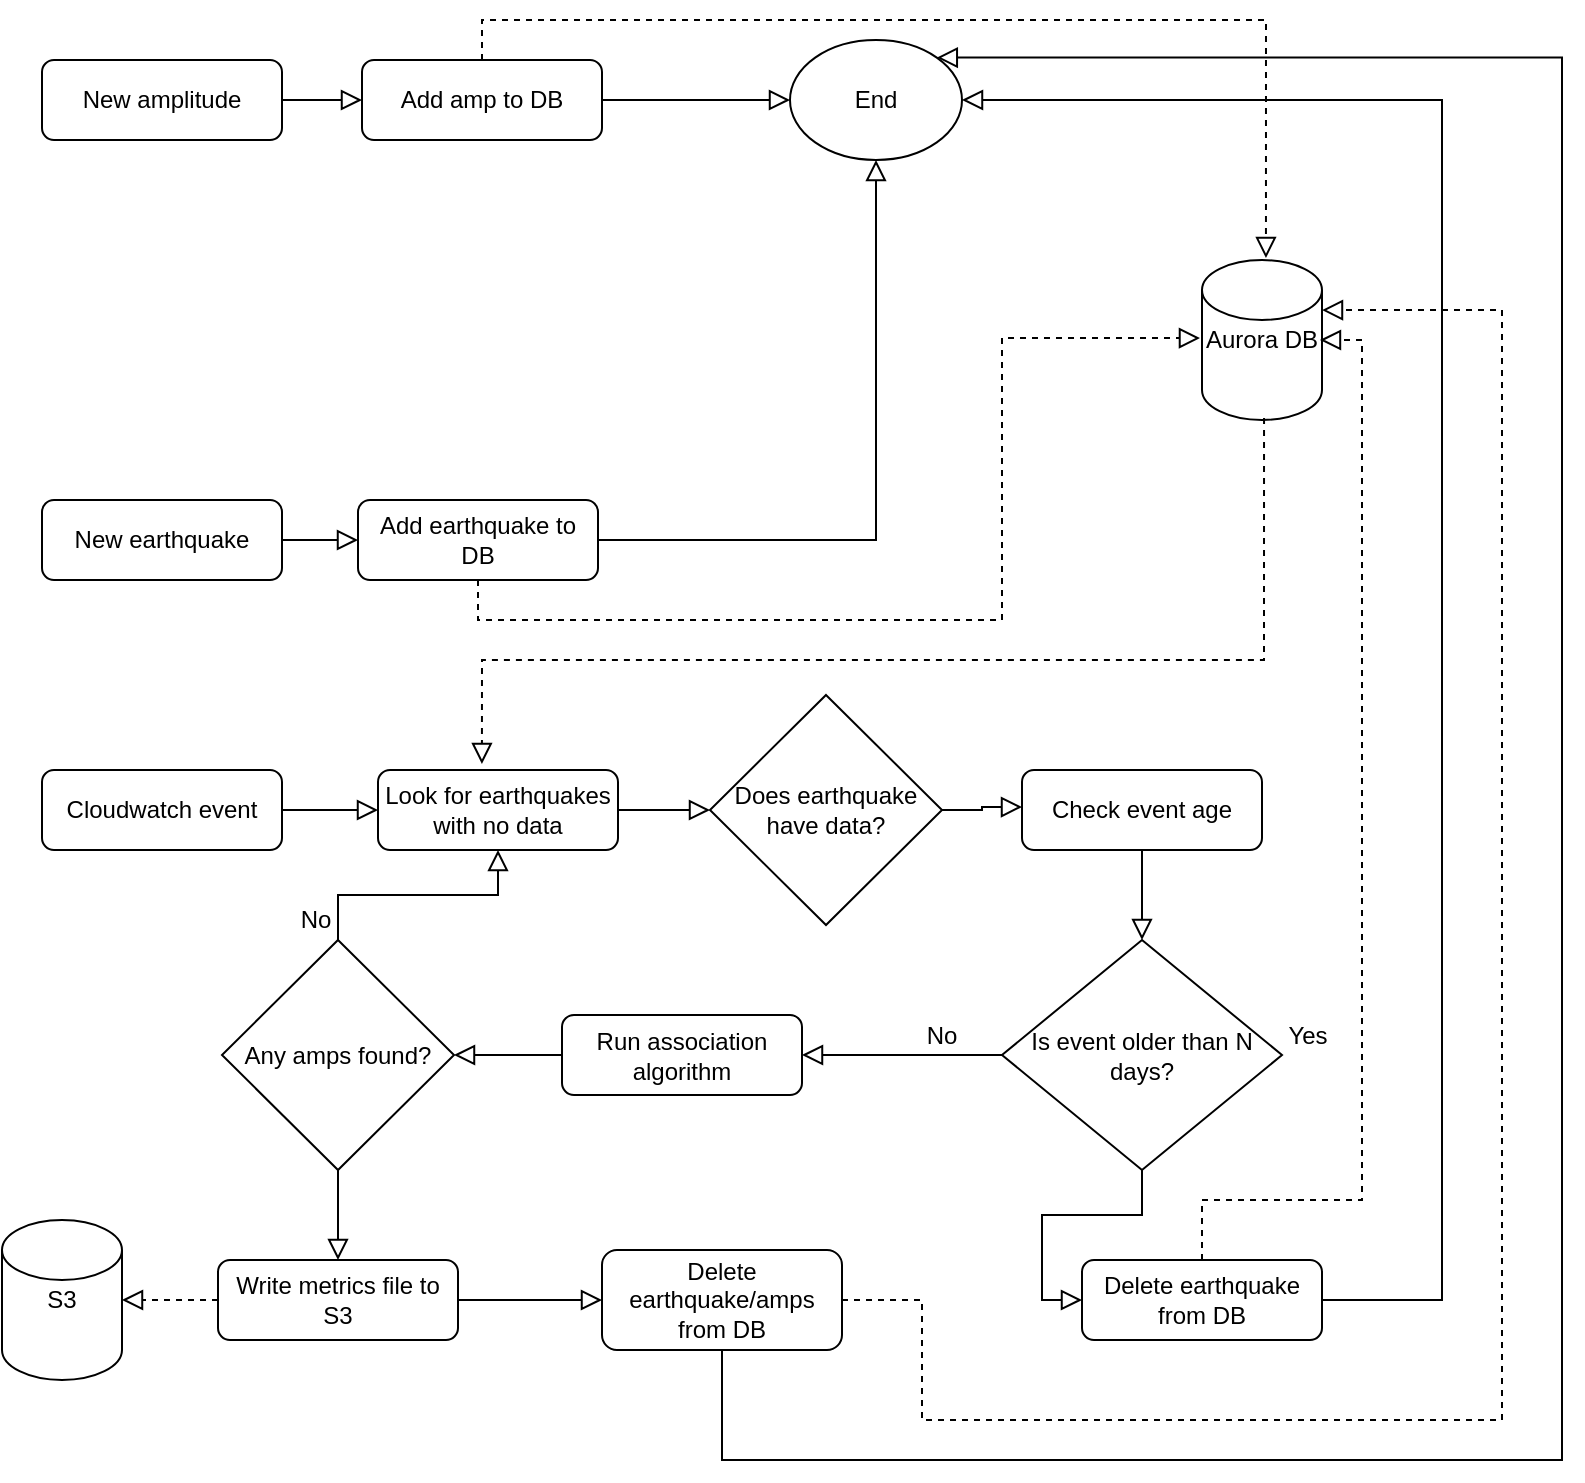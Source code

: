 <mxfile version="13.6.2" type="github">
  <diagram id="C5RBs43oDa-KdzZeNtuy" name="Page-1">
    <mxGraphModel dx="996" dy="741" grid="1" gridSize="10" guides="1" tooltips="1" connect="1" arrows="1" fold="1" page="1" pageScale="1" pageWidth="827" pageHeight="1169" math="0" shadow="0">
      <root>
        <mxCell id="WIyWlLk6GJQsqaUBKTNV-0" />
        <mxCell id="WIyWlLk6GJQsqaUBKTNV-1" parent="WIyWlLk6GJQsqaUBKTNV-0" />
        <mxCell id="WIyWlLk6GJQsqaUBKTNV-2" value="" style="rounded=0;html=1;jettySize=auto;orthogonalLoop=1;fontSize=11;endArrow=block;endFill=0;endSize=8;strokeWidth=1;shadow=0;labelBackgroundColor=none;edgeStyle=orthogonalEdgeStyle;exitX=1;exitY=0.5;exitDx=0;exitDy=0;entryX=0;entryY=0.5;entryDx=0;entryDy=0;" parent="WIyWlLk6GJQsqaUBKTNV-1" source="WIyWlLk6GJQsqaUBKTNV-3" target="w5Hn84-BvLbTgkOhz-22-0" edge="1">
          <mxGeometry relative="1" as="geometry">
            <mxPoint x="150" y="150" as="targetPoint" />
          </mxGeometry>
        </mxCell>
        <mxCell id="WIyWlLk6GJQsqaUBKTNV-3" value="New amplitude" style="rounded=1;whiteSpace=wrap;html=1;fontSize=12;glass=0;strokeWidth=1;shadow=0;" parent="WIyWlLk6GJQsqaUBKTNV-1" vertex="1">
          <mxGeometry x="40" y="40" width="120" height="40" as="geometry" />
        </mxCell>
        <mxCell id="WIyWlLk6GJQsqaUBKTNV-9" value="Yes" style="edgeStyle=orthogonalEdgeStyle;rounded=0;html=1;jettySize=auto;orthogonalLoop=1;fontSize=11;endArrow=block;endFill=0;endSize=8;strokeWidth=1;shadow=0;labelBackgroundColor=none;" parent="WIyWlLk6GJQsqaUBKTNV-1" target="WIyWlLk6GJQsqaUBKTNV-12" edge="1">
          <mxGeometry y="10" relative="1" as="geometry">
            <mxPoint as="offset" />
            <mxPoint x="270" y="330" as="sourcePoint" />
          </mxGeometry>
        </mxCell>
        <mxCell id="w5Hn84-BvLbTgkOhz-22-0" value="Add amp to DB" style="rounded=1;whiteSpace=wrap;html=1;fontSize=12;glass=0;strokeWidth=1;shadow=0;" vertex="1" parent="WIyWlLk6GJQsqaUBKTNV-1">
          <mxGeometry x="200" y="40" width="120" height="40" as="geometry" />
        </mxCell>
        <mxCell id="w5Hn84-BvLbTgkOhz-22-2" value="Aurora DB" style="shape=cylinder2;whiteSpace=wrap;html=1;boundedLbl=1;backgroundOutline=1;size=15;" vertex="1" parent="WIyWlLk6GJQsqaUBKTNV-1">
          <mxGeometry x="620" y="140" width="60" height="80" as="geometry" />
        </mxCell>
        <mxCell id="w5Hn84-BvLbTgkOhz-22-4" value="" style="edgeStyle=orthogonalEdgeStyle;rounded=0;html=1;jettySize=auto;orthogonalLoop=1;fontSize=11;endArrow=block;endFill=0;endSize=8;strokeWidth=1;shadow=0;labelBackgroundColor=none;exitX=0.5;exitY=0;exitDx=0;exitDy=0;entryX=0.533;entryY=-0.012;entryDx=0;entryDy=0;entryPerimeter=0;dashed=1;" edge="1" parent="WIyWlLk6GJQsqaUBKTNV-1" source="w5Hn84-BvLbTgkOhz-22-0" target="w5Hn84-BvLbTgkOhz-22-2">
          <mxGeometry y="10" relative="1" as="geometry">
            <mxPoint as="offset" />
            <mxPoint x="450" y="260" as="sourcePoint" />
            <mxPoint x="580" y="200" as="targetPoint" />
          </mxGeometry>
        </mxCell>
        <mxCell id="w5Hn84-BvLbTgkOhz-22-5" value="End" style="ellipse;whiteSpace=wrap;html=1;" vertex="1" parent="WIyWlLk6GJQsqaUBKTNV-1">
          <mxGeometry x="414" y="30" width="86" height="60" as="geometry" />
        </mxCell>
        <mxCell id="w5Hn84-BvLbTgkOhz-22-7" value="" style="rounded=0;html=1;jettySize=auto;orthogonalLoop=1;fontSize=11;endArrow=block;endFill=0;endSize=8;strokeWidth=1;shadow=0;labelBackgroundColor=none;edgeStyle=orthogonalEdgeStyle;exitX=1;exitY=0.5;exitDx=0;exitDy=0;entryX=0;entryY=0.5;entryDx=0;entryDy=0;" edge="1" parent="WIyWlLk6GJQsqaUBKTNV-1" source="w5Hn84-BvLbTgkOhz-22-0" target="w5Hn84-BvLbTgkOhz-22-5">
          <mxGeometry relative="1" as="geometry">
            <mxPoint x="360" y="59.5" as="sourcePoint" />
            <mxPoint x="400" y="59.5" as="targetPoint" />
          </mxGeometry>
        </mxCell>
        <mxCell id="w5Hn84-BvLbTgkOhz-22-8" value="New earthquake" style="rounded=1;whiteSpace=wrap;html=1;fontSize=12;glass=0;strokeWidth=1;shadow=0;" vertex="1" parent="WIyWlLk6GJQsqaUBKTNV-1">
          <mxGeometry x="40" y="260" width="120" height="40" as="geometry" />
        </mxCell>
        <mxCell id="w5Hn84-BvLbTgkOhz-22-9" value="Add earthquake to DB" style="rounded=1;whiteSpace=wrap;html=1;fontSize=12;glass=0;strokeWidth=1;shadow=0;" vertex="1" parent="WIyWlLk6GJQsqaUBKTNV-1">
          <mxGeometry x="198" y="260" width="120" height="40" as="geometry" />
        </mxCell>
        <mxCell id="w5Hn84-BvLbTgkOhz-22-10" value="" style="edgeStyle=orthogonalEdgeStyle;rounded=0;html=1;jettySize=auto;orthogonalLoop=1;fontSize=11;endArrow=block;endFill=0;endSize=8;strokeWidth=1;shadow=0;labelBackgroundColor=none;entryX=-0.017;entryY=0.488;entryDx=0;entryDy=0;entryPerimeter=0;dashed=1;exitX=0.5;exitY=1;exitDx=0;exitDy=0;" edge="1" parent="WIyWlLk6GJQsqaUBKTNV-1" source="w5Hn84-BvLbTgkOhz-22-9" target="w5Hn84-BvLbTgkOhz-22-2">
          <mxGeometry y="10" relative="1" as="geometry">
            <mxPoint as="offset" />
            <mxPoint x="258" y="310" as="sourcePoint" />
            <mxPoint x="310" y="249.04" as="targetPoint" />
            <Array as="points">
              <mxPoint x="258" y="320" />
              <mxPoint x="520" y="320" />
              <mxPoint x="520" y="179" />
            </Array>
          </mxGeometry>
        </mxCell>
        <mxCell id="w5Hn84-BvLbTgkOhz-22-11" value="" style="rounded=0;html=1;jettySize=auto;orthogonalLoop=1;fontSize=11;endArrow=block;endFill=0;endSize=8;strokeWidth=1;shadow=0;labelBackgroundColor=none;edgeStyle=orthogonalEdgeStyle;exitX=1;exitY=0.5;exitDx=0;exitDy=0;entryX=0;entryY=0.5;entryDx=0;entryDy=0;" edge="1" parent="WIyWlLk6GJQsqaUBKTNV-1" source="w5Hn84-BvLbTgkOhz-22-8" target="w5Hn84-BvLbTgkOhz-22-9">
          <mxGeometry relative="1" as="geometry">
            <mxPoint x="170" y="279.5" as="sourcePoint" />
            <mxPoint x="180" y="330" as="targetPoint" />
          </mxGeometry>
        </mxCell>
        <mxCell id="w5Hn84-BvLbTgkOhz-22-12" value="" style="rounded=0;html=1;jettySize=auto;orthogonalLoop=1;fontSize=11;endArrow=block;endFill=0;endSize=8;strokeWidth=1;shadow=0;labelBackgroundColor=none;edgeStyle=orthogonalEdgeStyle;exitX=1;exitY=0.5;exitDx=0;exitDy=0;entryX=0.5;entryY=1;entryDx=0;entryDy=0;" edge="1" parent="WIyWlLk6GJQsqaUBKTNV-1" source="w5Hn84-BvLbTgkOhz-22-9" target="w5Hn84-BvLbTgkOhz-22-5">
          <mxGeometry relative="1" as="geometry">
            <mxPoint x="360" y="279.5" as="sourcePoint" />
            <mxPoint x="454" y="279.5" as="targetPoint" />
          </mxGeometry>
        </mxCell>
        <mxCell id="w5Hn84-BvLbTgkOhz-22-13" value="Cloudwatch event" style="rounded=1;whiteSpace=wrap;html=1;fontSize=12;glass=0;strokeWidth=1;shadow=0;" vertex="1" parent="WIyWlLk6GJQsqaUBKTNV-1">
          <mxGeometry x="40" y="395" width="120" height="40" as="geometry" />
        </mxCell>
        <mxCell id="w5Hn84-BvLbTgkOhz-22-14" value="" style="rounded=0;html=1;jettySize=auto;orthogonalLoop=1;fontSize=11;endArrow=block;endFill=0;endSize=8;strokeWidth=1;shadow=0;labelBackgroundColor=none;edgeStyle=orthogonalEdgeStyle;exitX=1;exitY=0.5;exitDx=0;exitDy=0;entryX=0;entryY=0.5;entryDx=0;entryDy=0;" edge="1" parent="WIyWlLk6GJQsqaUBKTNV-1" source="w5Hn84-BvLbTgkOhz-22-13" target="w5Hn84-BvLbTgkOhz-22-15">
          <mxGeometry relative="1" as="geometry">
            <mxPoint x="170" y="414.5" as="sourcePoint" />
            <mxPoint x="200" y="415" as="targetPoint" />
          </mxGeometry>
        </mxCell>
        <mxCell id="w5Hn84-BvLbTgkOhz-22-15" value="Look for earthquakes with no data" style="rounded=1;whiteSpace=wrap;html=1;fontSize=12;glass=0;strokeWidth=1;shadow=0;" vertex="1" parent="WIyWlLk6GJQsqaUBKTNV-1">
          <mxGeometry x="208" y="395" width="120" height="40" as="geometry" />
        </mxCell>
        <mxCell id="w5Hn84-BvLbTgkOhz-22-18" value="Does earthquake have data?" style="rhombus;whiteSpace=wrap;html=1;" vertex="1" parent="WIyWlLk6GJQsqaUBKTNV-1">
          <mxGeometry x="374" y="357.5" width="116" height="115" as="geometry" />
        </mxCell>
        <mxCell id="w5Hn84-BvLbTgkOhz-22-19" value="" style="rounded=0;html=1;jettySize=auto;orthogonalLoop=1;fontSize=11;endArrow=block;endFill=0;endSize=8;strokeWidth=1;shadow=0;labelBackgroundColor=none;edgeStyle=orthogonalEdgeStyle;exitX=0.517;exitY=0.988;exitDx=0;exitDy=0;exitPerimeter=0;entryX=0.433;entryY=-0.075;entryDx=0;entryDy=0;entryPerimeter=0;dashed=1;" edge="1" parent="WIyWlLk6GJQsqaUBKTNV-1" source="w5Hn84-BvLbTgkOhz-22-2" target="w5Hn84-BvLbTgkOhz-22-15">
          <mxGeometry relative="1" as="geometry">
            <mxPoint x="780" y="350" as="sourcePoint" />
            <mxPoint x="260" y="310" as="targetPoint" />
            <Array as="points">
              <mxPoint x="651" y="340" />
              <mxPoint x="260" y="340" />
            </Array>
          </mxGeometry>
        </mxCell>
        <mxCell id="w5Hn84-BvLbTgkOhz-22-20" value="" style="rounded=0;html=1;jettySize=auto;orthogonalLoop=1;fontSize=11;endArrow=block;endFill=0;endSize=8;strokeWidth=1;shadow=0;labelBackgroundColor=none;edgeStyle=orthogonalEdgeStyle;exitX=1;exitY=0.5;exitDx=0;exitDy=0;entryX=0;entryY=0.5;entryDx=0;entryDy=0;" edge="1" parent="WIyWlLk6GJQsqaUBKTNV-1" source="w5Hn84-BvLbTgkOhz-22-15" target="w5Hn84-BvLbTgkOhz-22-18">
          <mxGeometry relative="1" as="geometry">
            <mxPoint x="340" y="419.5" as="sourcePoint" />
            <mxPoint x="434" y="419.5" as="targetPoint" />
          </mxGeometry>
        </mxCell>
        <mxCell id="w5Hn84-BvLbTgkOhz-22-21" value="" style="rounded=0;html=1;jettySize=auto;orthogonalLoop=1;fontSize=11;endArrow=block;endFill=0;endSize=8;strokeWidth=1;shadow=0;labelBackgroundColor=none;edgeStyle=orthogonalEdgeStyle;exitX=1;exitY=0.5;exitDx=0;exitDy=0;entryX=0;entryY=0.463;entryDx=0;entryDy=0;entryPerimeter=0;" edge="1" parent="WIyWlLk6GJQsqaUBKTNV-1" source="w5Hn84-BvLbTgkOhz-22-18" target="w5Hn84-BvLbTgkOhz-22-22">
          <mxGeometry relative="1" as="geometry">
            <mxPoint x="530" y="415" as="sourcePoint" />
            <mxPoint x="530" y="415" as="targetPoint" />
          </mxGeometry>
        </mxCell>
        <mxCell id="w5Hn84-BvLbTgkOhz-22-22" value="Check event age" style="rounded=1;whiteSpace=wrap;html=1;fontSize=12;glass=0;strokeWidth=1;shadow=0;" vertex="1" parent="WIyWlLk6GJQsqaUBKTNV-1">
          <mxGeometry x="530" y="395" width="120" height="40" as="geometry" />
        </mxCell>
        <mxCell id="w5Hn84-BvLbTgkOhz-22-23" value="Is event older than N days?" style="rhombus;whiteSpace=wrap;html=1;" vertex="1" parent="WIyWlLk6GJQsqaUBKTNV-1">
          <mxGeometry x="520" y="480" width="140" height="115" as="geometry" />
        </mxCell>
        <mxCell id="w5Hn84-BvLbTgkOhz-22-24" value="" style="rounded=0;html=1;jettySize=auto;orthogonalLoop=1;fontSize=11;endArrow=block;endFill=0;endSize=8;strokeWidth=1;shadow=0;labelBackgroundColor=none;edgeStyle=orthogonalEdgeStyle;exitX=0.5;exitY=1;exitDx=0;exitDy=0;entryX=0.5;entryY=0;entryDx=0;entryDy=0;" edge="1" parent="WIyWlLk6GJQsqaUBKTNV-1" source="w5Hn84-BvLbTgkOhz-22-22" target="w5Hn84-BvLbTgkOhz-22-23">
          <mxGeometry relative="1" as="geometry">
            <mxPoint x="650" y="472.5" as="sourcePoint" />
            <mxPoint x="698" y="472.5" as="targetPoint" />
          </mxGeometry>
        </mxCell>
        <mxCell id="w5Hn84-BvLbTgkOhz-22-26" value="Delete earthquake from DB" style="rounded=1;whiteSpace=wrap;html=1;fontSize=12;glass=0;strokeWidth=1;shadow=0;" vertex="1" parent="WIyWlLk6GJQsqaUBKTNV-1">
          <mxGeometry x="560" y="640" width="120" height="40" as="geometry" />
        </mxCell>
        <mxCell id="w5Hn84-BvLbTgkOhz-22-28" value="" style="rounded=0;html=1;jettySize=auto;orthogonalLoop=1;fontSize=11;endArrow=block;endFill=0;endSize=8;strokeWidth=1;shadow=0;labelBackgroundColor=none;edgeStyle=orthogonalEdgeStyle;exitX=0.5;exitY=1;exitDx=0;exitDy=0;entryX=0;entryY=0.5;entryDx=0;entryDy=0;" edge="1" parent="WIyWlLk6GJQsqaUBKTNV-1" source="w5Hn84-BvLbTgkOhz-22-23" target="w5Hn84-BvLbTgkOhz-22-26">
          <mxGeometry relative="1" as="geometry">
            <mxPoint x="630" y="580" as="sourcePoint" />
            <mxPoint x="724" y="580" as="targetPoint" />
          </mxGeometry>
        </mxCell>
        <mxCell id="w5Hn84-BvLbTgkOhz-22-29" value="" style="edgeStyle=orthogonalEdgeStyle;rounded=0;html=1;jettySize=auto;orthogonalLoop=1;fontSize=11;endArrow=block;endFill=0;endSize=8;strokeWidth=1;shadow=0;labelBackgroundColor=none;entryX=0.983;entryY=0.5;entryDx=0;entryDy=0;entryPerimeter=0;dashed=1;exitX=0.5;exitY=0;exitDx=0;exitDy=0;" edge="1" parent="WIyWlLk6GJQsqaUBKTNV-1" source="w5Hn84-BvLbTgkOhz-22-26" target="w5Hn84-BvLbTgkOhz-22-2">
          <mxGeometry y="10" relative="1" as="geometry">
            <mxPoint as="offset" />
            <mxPoint x="530" y="337.5" as="sourcePoint" />
            <mxPoint x="890.98" y="216.54" as="targetPoint" />
            <Array as="points">
              <mxPoint x="620" y="610" />
              <mxPoint x="700" y="610" />
              <mxPoint x="700" y="180" />
            </Array>
          </mxGeometry>
        </mxCell>
        <mxCell id="w5Hn84-BvLbTgkOhz-22-30" value="" style="rounded=0;html=1;jettySize=auto;orthogonalLoop=1;fontSize=11;endArrow=block;endFill=0;endSize=8;strokeWidth=1;shadow=0;labelBackgroundColor=none;edgeStyle=orthogonalEdgeStyle;entryX=1;entryY=0.5;entryDx=0;entryDy=0;exitX=1;exitY=0.5;exitDx=0;exitDy=0;" edge="1" parent="WIyWlLk6GJQsqaUBKTNV-1" source="w5Hn84-BvLbTgkOhz-22-26" target="w5Hn84-BvLbTgkOhz-22-5">
          <mxGeometry relative="1" as="geometry">
            <mxPoint x="780" y="640" as="sourcePoint" />
            <mxPoint x="770" y="50" as="targetPoint" />
            <Array as="points">
              <mxPoint x="740" y="660" />
              <mxPoint x="740" y="60" />
            </Array>
          </mxGeometry>
        </mxCell>
        <mxCell id="w5Hn84-BvLbTgkOhz-22-31" value="" style="rounded=0;html=1;jettySize=auto;orthogonalLoop=1;fontSize=11;endArrow=block;endFill=0;endSize=8;strokeWidth=1;shadow=0;labelBackgroundColor=none;edgeStyle=orthogonalEdgeStyle;exitX=0;exitY=0.5;exitDx=0;exitDy=0;entryX=1;entryY=0.5;entryDx=0;entryDy=0;" edge="1" parent="WIyWlLk6GJQsqaUBKTNV-1" source="w5Hn84-BvLbTgkOhz-22-23" target="w5Hn84-BvLbTgkOhz-22-34">
          <mxGeometry relative="1" as="geometry">
            <mxPoint x="444" y="557.5" as="sourcePoint" />
            <mxPoint x="450" y="538" as="targetPoint" />
          </mxGeometry>
        </mxCell>
        <mxCell id="w5Hn84-BvLbTgkOhz-22-32" value="Yes" style="text;html=1;strokeColor=none;fillColor=none;align=center;verticalAlign=middle;whiteSpace=wrap;rounded=0;" vertex="1" parent="WIyWlLk6GJQsqaUBKTNV-1">
          <mxGeometry x="653" y="517.5" width="40" height="20" as="geometry" />
        </mxCell>
        <mxCell id="w5Hn84-BvLbTgkOhz-22-33" value="No" style="text;html=1;strokeColor=none;fillColor=none;align=center;verticalAlign=middle;whiteSpace=wrap;rounded=0;" vertex="1" parent="WIyWlLk6GJQsqaUBKTNV-1">
          <mxGeometry x="470" y="517.5" width="40" height="20" as="geometry" />
        </mxCell>
        <mxCell id="w5Hn84-BvLbTgkOhz-22-34" value="Run association algorithm" style="rounded=1;whiteSpace=wrap;html=1;fontSize=12;glass=0;strokeWidth=1;shadow=0;" vertex="1" parent="WIyWlLk6GJQsqaUBKTNV-1">
          <mxGeometry x="300" y="517.5" width="120" height="40" as="geometry" />
        </mxCell>
        <mxCell id="w5Hn84-BvLbTgkOhz-22-35" value="" style="rounded=0;html=1;jettySize=auto;orthogonalLoop=1;fontSize=11;endArrow=block;endFill=0;endSize=8;strokeWidth=1;shadow=0;labelBackgroundColor=none;edgeStyle=orthogonalEdgeStyle;exitX=0;exitY=0.5;exitDx=0;exitDy=0;entryX=1;entryY=0.5;entryDx=0;entryDy=0;" edge="1" parent="WIyWlLk6GJQsqaUBKTNV-1" source="w5Hn84-BvLbTgkOhz-22-34" target="w5Hn84-BvLbTgkOhz-22-36">
          <mxGeometry relative="1" as="geometry">
            <mxPoint x="280" y="527" as="sourcePoint" />
            <mxPoint x="250" y="540" as="targetPoint" />
          </mxGeometry>
        </mxCell>
        <mxCell id="w5Hn84-BvLbTgkOhz-22-36" value="Any amps found?" style="rhombus;whiteSpace=wrap;html=1;" vertex="1" parent="WIyWlLk6GJQsqaUBKTNV-1">
          <mxGeometry x="130" y="480" width="116" height="115" as="geometry" />
        </mxCell>
        <mxCell id="w5Hn84-BvLbTgkOhz-22-37" value="" style="rounded=0;html=1;jettySize=auto;orthogonalLoop=1;fontSize=11;endArrow=block;endFill=0;endSize=8;strokeWidth=1;shadow=0;labelBackgroundColor=none;edgeStyle=orthogonalEdgeStyle;exitX=0.5;exitY=1;exitDx=0;exitDy=0;entryX=0.5;entryY=0;entryDx=0;entryDy=0;" edge="1" parent="WIyWlLk6GJQsqaUBKTNV-1" source="w5Hn84-BvLbTgkOhz-22-36" target="w5Hn84-BvLbTgkOhz-22-41">
          <mxGeometry relative="1" as="geometry">
            <mxPoint x="187.5" y="610" as="sourcePoint" />
            <mxPoint x="188" y="630" as="targetPoint" />
          </mxGeometry>
        </mxCell>
        <mxCell id="w5Hn84-BvLbTgkOhz-22-38" value="" style="rounded=0;html=1;jettySize=auto;orthogonalLoop=1;fontSize=11;endArrow=block;endFill=0;endSize=8;strokeWidth=1;shadow=0;labelBackgroundColor=none;edgeStyle=orthogonalEdgeStyle;exitX=0.5;exitY=0;exitDx=0;exitDy=0;entryX=0.5;entryY=1;entryDx=0;entryDy=0;" edge="1" parent="WIyWlLk6GJQsqaUBKTNV-1" source="w5Hn84-BvLbTgkOhz-22-36" target="w5Hn84-BvLbTgkOhz-22-15">
          <mxGeometry relative="1" as="geometry">
            <mxPoint x="190" y="460" as="sourcePoint" />
            <mxPoint x="236" y="460" as="targetPoint" />
          </mxGeometry>
        </mxCell>
        <mxCell id="w5Hn84-BvLbTgkOhz-22-39" value="No" style="text;html=1;strokeColor=none;fillColor=none;align=center;verticalAlign=middle;whiteSpace=wrap;rounded=0;" vertex="1" parent="WIyWlLk6GJQsqaUBKTNV-1">
          <mxGeometry x="157" y="460" width="40" height="20" as="geometry" />
        </mxCell>
        <mxCell id="w5Hn84-BvLbTgkOhz-22-41" value="Write metrics file to S3" style="rounded=1;whiteSpace=wrap;html=1;fontSize=12;glass=0;strokeWidth=1;shadow=0;" vertex="1" parent="WIyWlLk6GJQsqaUBKTNV-1">
          <mxGeometry x="128" y="640" width="120" height="40" as="geometry" />
        </mxCell>
        <mxCell id="w5Hn84-BvLbTgkOhz-22-42" value="S3" style="shape=cylinder2;whiteSpace=wrap;html=1;boundedLbl=1;backgroundOutline=1;size=15;" vertex="1" parent="WIyWlLk6GJQsqaUBKTNV-1">
          <mxGeometry x="20" y="620" width="60" height="80" as="geometry" />
        </mxCell>
        <mxCell id="w5Hn84-BvLbTgkOhz-22-44" value="" style="rounded=0;html=1;jettySize=auto;orthogonalLoop=1;fontSize=11;endArrow=block;endFill=0;endSize=8;strokeWidth=1;shadow=0;labelBackgroundColor=none;edgeStyle=orthogonalEdgeStyle;exitX=0;exitY=0.5;exitDx=0;exitDy=0;dashed=1;" edge="1" parent="WIyWlLk6GJQsqaUBKTNV-1" source="w5Hn84-BvLbTgkOhz-22-41" target="w5Hn84-BvLbTgkOhz-22-42">
          <mxGeometry relative="1" as="geometry">
            <mxPoint x="190" y="659.5" as="sourcePoint" />
            <mxPoint x="90" y="659.5" as="targetPoint" />
          </mxGeometry>
        </mxCell>
        <mxCell id="w5Hn84-BvLbTgkOhz-22-45" value="" style="rounded=0;html=1;jettySize=auto;orthogonalLoop=1;fontSize=11;endArrow=block;endFill=0;endSize=8;strokeWidth=1;shadow=0;labelBackgroundColor=none;edgeStyle=orthogonalEdgeStyle;exitX=1;exitY=0.5;exitDx=0;exitDy=0;entryX=0;entryY=0.5;entryDx=0;entryDy=0;" edge="1" parent="WIyWlLk6GJQsqaUBKTNV-1" source="w5Hn84-BvLbTgkOhz-22-41" target="w5Hn84-BvLbTgkOhz-22-46">
          <mxGeometry relative="1" as="geometry">
            <mxPoint x="260" y="659.5" as="sourcePoint" />
            <mxPoint x="306" y="659.5" as="targetPoint" />
          </mxGeometry>
        </mxCell>
        <mxCell id="w5Hn84-BvLbTgkOhz-22-46" value="Delete earthquake/amps from DB" style="rounded=1;whiteSpace=wrap;html=1;fontSize=12;glass=0;strokeWidth=1;shadow=0;" vertex="1" parent="WIyWlLk6GJQsqaUBKTNV-1">
          <mxGeometry x="320" y="635" width="120" height="50" as="geometry" />
        </mxCell>
        <mxCell id="w5Hn84-BvLbTgkOhz-22-47" value="" style="edgeStyle=orthogonalEdgeStyle;rounded=0;html=1;jettySize=auto;orthogonalLoop=1;fontSize=11;endArrow=block;endFill=0;endSize=8;strokeWidth=1;shadow=0;labelBackgroundColor=none;dashed=1;exitX=1;exitY=0.5;exitDx=0;exitDy=0;entryX=1;entryY=0.313;entryDx=0;entryDy=0;entryPerimeter=0;" edge="1" parent="WIyWlLk6GJQsqaUBKTNV-1" source="w5Hn84-BvLbTgkOhz-22-46" target="w5Hn84-BvLbTgkOhz-22-2">
          <mxGeometry y="10" relative="1" as="geometry">
            <mxPoint as="offset" />
            <mxPoint x="710" y="730" as="sourcePoint" />
            <mxPoint x="720" y="150" as="targetPoint" />
            <Array as="points">
              <mxPoint x="480" y="660" />
              <mxPoint x="480" y="720" />
              <mxPoint x="770" y="720" />
              <mxPoint x="770" y="165" />
            </Array>
          </mxGeometry>
        </mxCell>
        <mxCell id="w5Hn84-BvLbTgkOhz-22-48" value="" style="rounded=0;html=1;jettySize=auto;orthogonalLoop=1;fontSize=11;endArrow=block;endFill=0;endSize=8;strokeWidth=1;shadow=0;labelBackgroundColor=none;edgeStyle=orthogonalEdgeStyle;exitX=0.5;exitY=1;exitDx=0;exitDy=0;entryX=1;entryY=0;entryDx=0;entryDy=0;" edge="1" parent="WIyWlLk6GJQsqaUBKTNV-1" source="w5Hn84-BvLbTgkOhz-22-46" target="w5Hn84-BvLbTgkOhz-22-5">
          <mxGeometry relative="1" as="geometry">
            <mxPoint x="400" y="727.5" as="sourcePoint" />
            <mxPoint x="539" y="537.5" as="targetPoint" />
            <Array as="points">
              <mxPoint x="380" y="740" />
              <mxPoint x="800" y="740" />
              <mxPoint x="800" y="39" />
            </Array>
          </mxGeometry>
        </mxCell>
      </root>
    </mxGraphModel>
  </diagram>
</mxfile>
